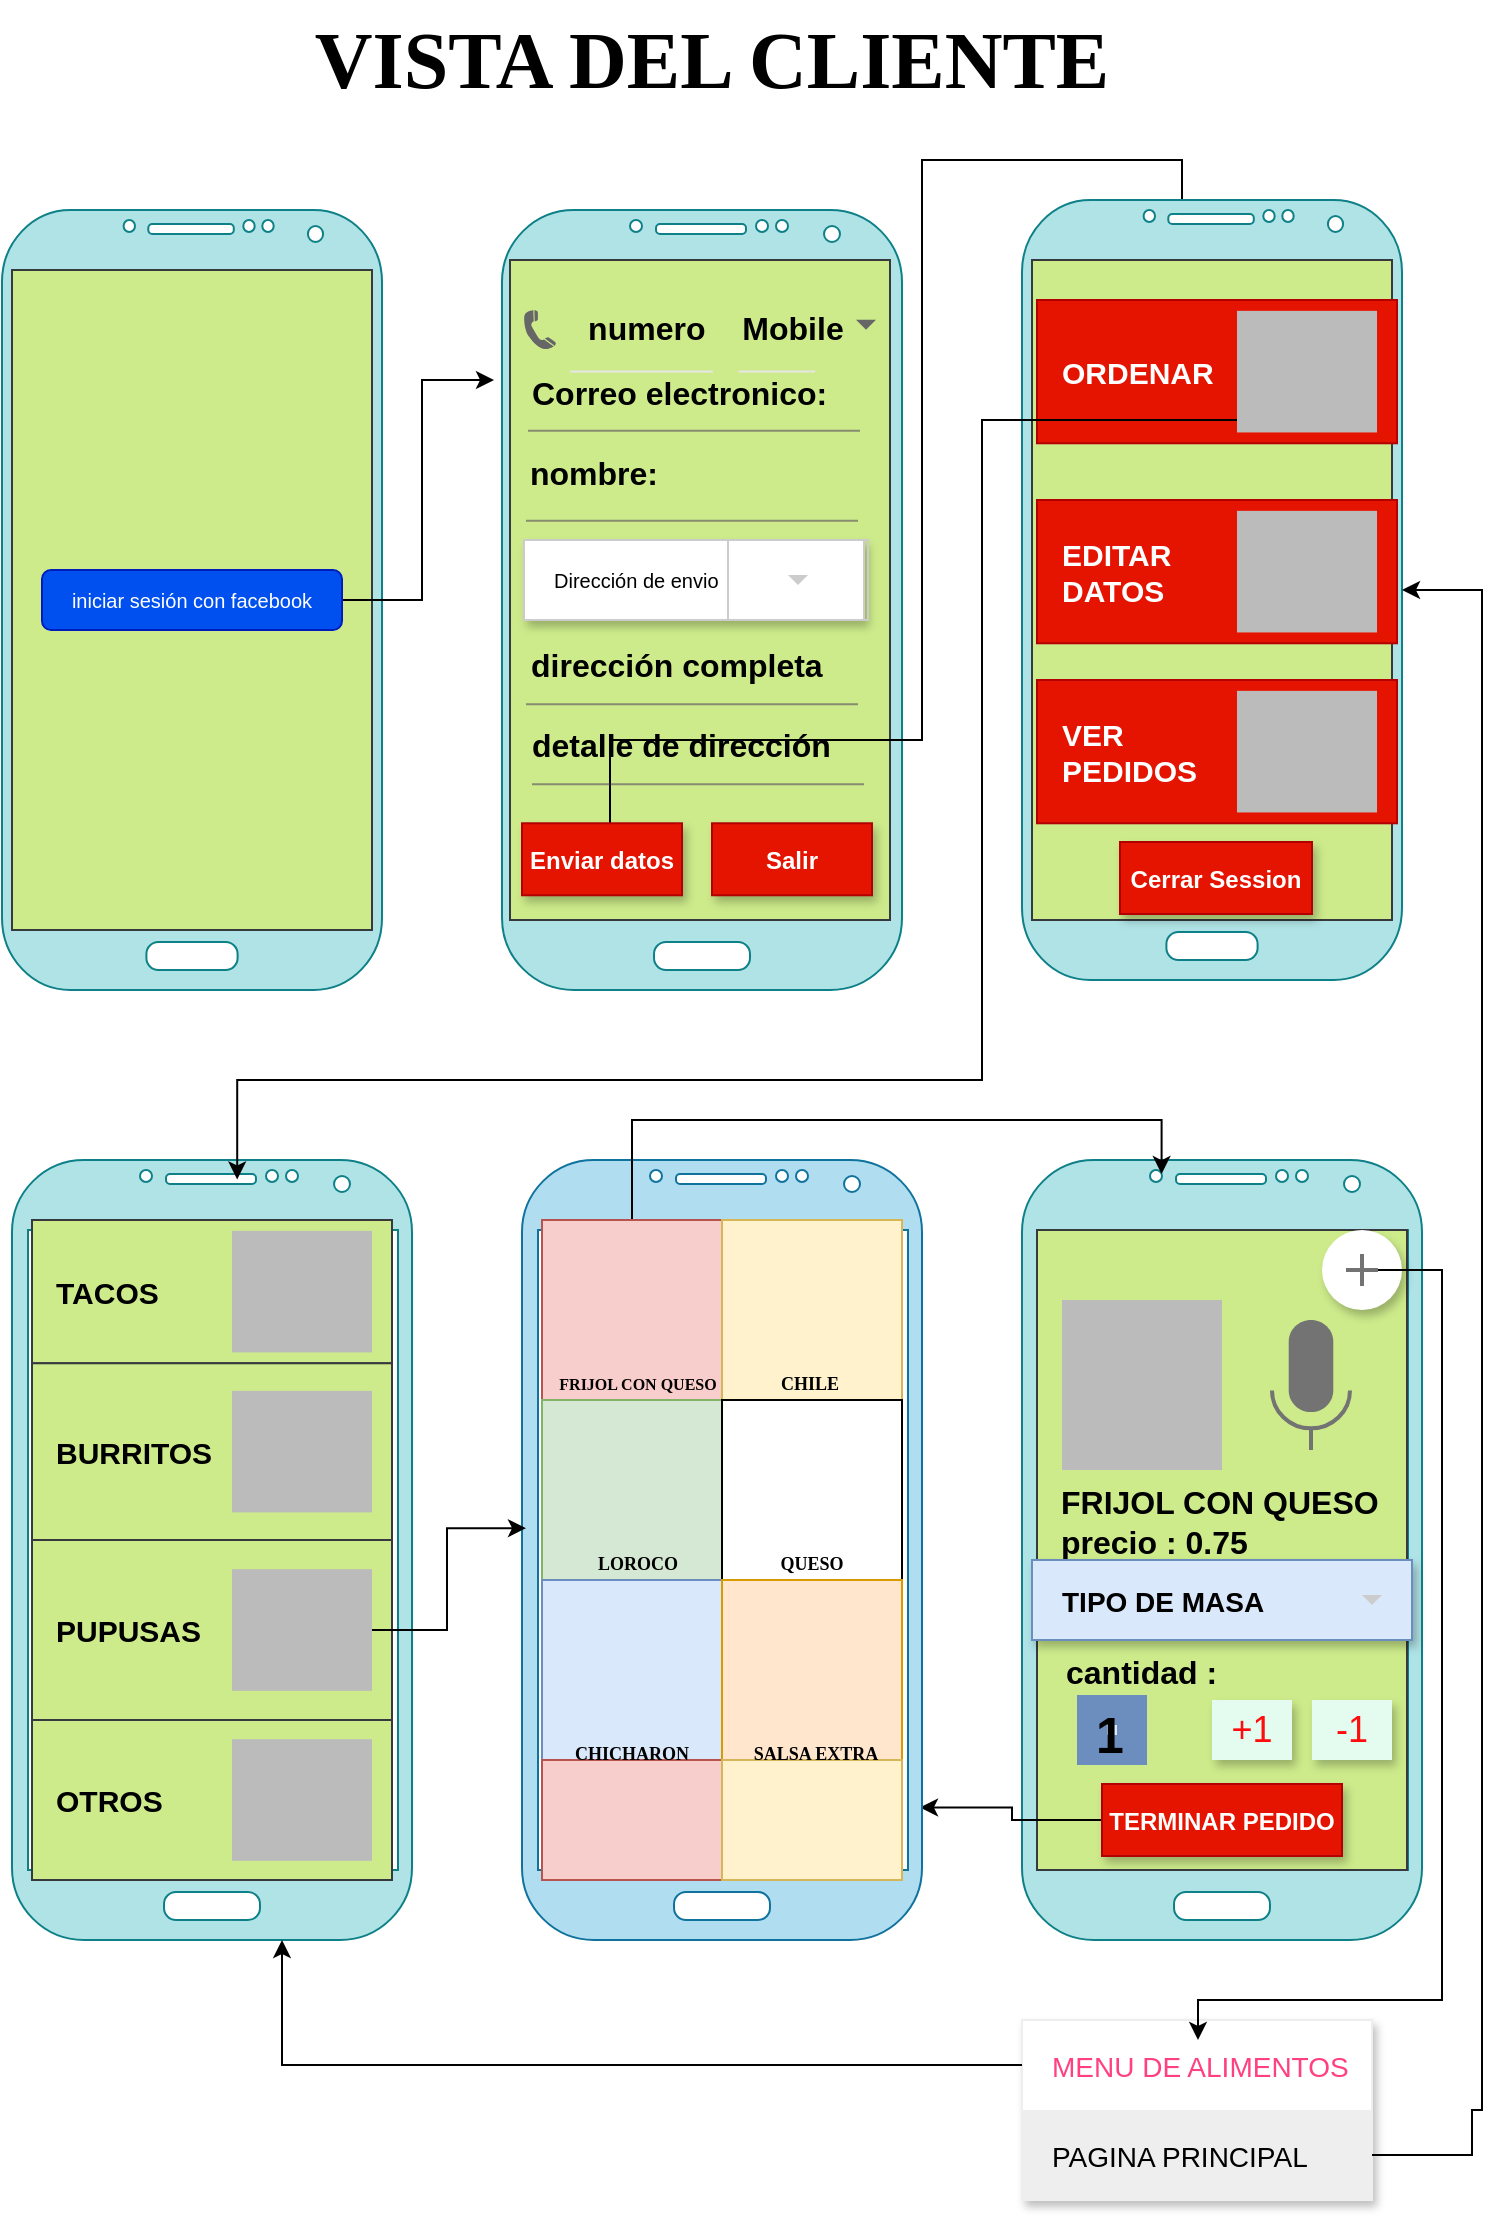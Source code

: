 <mxfile version="13.6.5" type="github" pages="2">
  <diagram id="CoMQu9GykvPQmY-9xK71" name="Page-1">
    <mxGraphModel dx="1241" dy="619" grid="1" gridSize="10" guides="1" tooltips="1" connect="1" arrows="1" fold="1" page="1" pageScale="1" pageWidth="827" pageHeight="1169" background="none" math="0" shadow="0">
      <root>
        <mxCell id="0" />
        <mxCell id="1" parent="0" />
        <mxCell id="EYJJrxo5hP6jAQwK5u1l-1" value="" style="verticalLabelPosition=bottom;verticalAlign=top;html=1;shadow=0;dashed=0;strokeWidth=1;shape=mxgraph.android.phone2;strokeColor=#0e8088;fillColor=#b0e3e6;" parent="1" vertex="1">
          <mxGeometry x="70" y="125" width="190" height="390" as="geometry" />
        </mxCell>
        <mxCell id="EYJJrxo5hP6jAQwK5u1l-4" value="" style="verticalLabelPosition=bottom;verticalAlign=top;html=1;shadow=0;dashed=0;strokeWidth=1;shape=rect;fillColor=#cdeb8b;strokeColor=#36393d;" parent="1" vertex="1">
          <mxGeometry x="75" y="155" width="180" height="330" as="geometry" />
        </mxCell>
        <mxCell id="NRuBFTdG2EJ028ScVjr8-156" style="edgeStyle=orthogonalEdgeStyle;rounded=0;orthogonalLoop=1;jettySize=auto;html=1;entryX=-0.02;entryY=0.218;entryDx=0;entryDy=0;entryPerimeter=0;" edge="1" parent="1" source="EYJJrxo5hP6jAQwK5u1l-6" target="NRuBFTdG2EJ028ScVjr8-34">
          <mxGeometry relative="1" as="geometry" />
        </mxCell>
        <mxCell id="EYJJrxo5hP6jAQwK5u1l-6" value="iniciar sesión con facebook" style="rounded=1;html=1;shadow=0;whiteSpace=wrap;fontSize=10;fillColor=#0050ef;align=center;strokeColor=#001DBC;fontColor=#ffffff;" parent="1" vertex="1">
          <mxGeometry x="90" y="305" width="150" height="30" as="geometry" />
        </mxCell>
        <mxCell id="NRuBFTdG2EJ028ScVjr8-34" value="" style="verticalLabelPosition=bottom;verticalAlign=top;html=1;shadow=0;dashed=0;strokeWidth=1;shape=mxgraph.android.phone2;strokeColor=#0e8088;fillColor=#b0e3e6;" vertex="1" parent="1">
          <mxGeometry x="320" y="125" width="200" height="390" as="geometry" />
        </mxCell>
        <mxCell id="NRuBFTdG2EJ028ScVjr8-35" value="" style="verticalLabelPosition=bottom;verticalAlign=top;html=1;shadow=0;dashed=0;strokeWidth=1;strokeColor=#36393d;shape=rect;fillColor=#cdeb8b;" vertex="1" parent="1">
          <mxGeometry x="324" y="150" width="190" height="330" as="geometry" />
        </mxCell>
        <mxCell id="NRuBFTdG2EJ028ScVjr8-353" style="edgeStyle=orthogonalEdgeStyle;rounded=0;orthogonalLoop=1;jettySize=auto;html=1;fontSize=25;entryX=0.431;entryY=0.025;entryDx=0;entryDy=0;entryPerimeter=0;" edge="1" parent="1" source="NRuBFTdG2EJ028ScVjr8-157" target="NRuBFTdG2EJ028ScVjr8-339">
          <mxGeometry relative="1" as="geometry">
            <mxPoint x="550.0" y="160" as="targetPoint" />
            <Array as="points">
              <mxPoint x="374" y="390" />
              <mxPoint x="530" y="390" />
              <mxPoint x="530" y="100" />
              <mxPoint x="660" y="100" />
              <mxPoint x="660" y="148" />
              <mxPoint x="662" y="148" />
            </Array>
          </mxGeometry>
        </mxCell>
        <mxCell id="NRuBFTdG2EJ028ScVjr8-157" value="Enviar datos" style="dashed=0;align=center;fontSize=12;shape=rect;fillColor=#e51400;strokeColor=#B20000;fontStyle=1;shadow=1;rounded=0;fontColor=#ffffff;" vertex="1" parent="1">
          <mxGeometry x="330" y="431.64" width="80" height="36" as="geometry" />
        </mxCell>
        <mxCell id="NRuBFTdG2EJ028ScVjr8-159" value="Salir" style="dashed=0;align=center;fontSize=12;shape=rect;fillColor=#e51400;strokeColor=#B20000;fontStyle=1;shadow=1;rounded=0;fontColor=#ffffff;" vertex="1" parent="1">
          <mxGeometry x="425" y="431.64" width="80" height="36" as="geometry" />
        </mxCell>
        <mxCell id="NRuBFTdG2EJ028ScVjr8-182" value="" style="verticalLabelPosition=bottom;verticalAlign=top;html=1;shadow=0;dashed=0;strokeWidth=1;shape=mxgraph.android.phone2;strokeColor=#0e8088;rounded=0;fillColor=#b0e3e6;" vertex="1" parent="1">
          <mxGeometry x="75" y="600" width="200" height="390" as="geometry" />
        </mxCell>
        <mxCell id="NRuBFTdG2EJ028ScVjr8-183" value="" style="strokeWidth=1;html=1;shadow=0;dashed=0;shape=mxgraph.android.rrect;rSize=0;strokeColor=#36393d;fillColor=#cdeb8b;rounded=0;" vertex="1" parent="1">
          <mxGeometry x="85" y="630" width="180" height="330" as="geometry" />
        </mxCell>
        <mxCell id="NRuBFTdG2EJ028ScVjr8-184" value="&lt;b&gt;&lt;font style=&quot;font-size: 15px&quot;&gt;TACOS&lt;/font&gt;&lt;/b&gt;" style="strokeColor=#36393d;fillColor=#cdeb8b;strokeWidth=1;html=1;shadow=0;dashed=0;shape=mxgraph.android.rrect;rSize=0;align=left;spacingLeft=10;fontSize=8;" vertex="1" parent="NRuBFTdG2EJ028ScVjr8-183">
          <mxGeometry width="180" height="71.645" as="geometry" />
        </mxCell>
        <mxCell id="NRuBFTdG2EJ028ScVjr8-185" value="&lt;font size=&quot;1&quot;&gt;&lt;b style=&quot;font-size: 15px&quot;&gt;BURRITOS&lt;/b&gt;&lt;/font&gt;" style="strokeColor=#36393d;fillColor=#cdeb8b;strokeWidth=1;html=1;shadow=0;dashed=0;shape=mxgraph.android.rrect;rSize=0;align=left;spacingLeft=10;fontSize=8;" vertex="1" parent="NRuBFTdG2EJ028ScVjr8-183">
          <mxGeometry y="71.64" width="180" height="88.36" as="geometry" />
        </mxCell>
        <mxCell id="NRuBFTdG2EJ028ScVjr8-186" value="&lt;b&gt;&lt;font style=&quot;font-size: 15px&quot;&gt;PUPUSAS&lt;/font&gt;&lt;/b&gt;" style="strokeColor=#36393d;fillColor=#cdeb8b;strokeWidth=1;html=1;shadow=0;dashed=0;shape=mxgraph.android.rrect;rSize=0;align=left;spacingLeft=10;fontSize=8;" vertex="1" parent="NRuBFTdG2EJ028ScVjr8-183">
          <mxGeometry y="160" width="180" height="90" as="geometry" />
        </mxCell>
        <mxCell id="NRuBFTdG2EJ028ScVjr8-187" value="&lt;span style=&quot;font-size: 15px&quot;&gt;&lt;b&gt;OTROS&lt;/b&gt;&lt;/span&gt;" style="strokeColor=#36393d;fillColor=#cdeb8b;strokeWidth=1;html=1;shadow=0;dashed=0;shape=mxgraph.android.rrect;rSize=0;align=left;spacingLeft=10;fontSize=8;" vertex="1" parent="NRuBFTdG2EJ028ScVjr8-183">
          <mxGeometry y="250" width="180" height="80" as="geometry" />
        </mxCell>
        <mxCell id="NRuBFTdG2EJ028ScVjr8-273" value="" style="shape=rect;fillColor=#bbbbbb;strokeColor=none;" vertex="1" parent="NRuBFTdG2EJ028ScVjr8-183">
          <mxGeometry x="100" y="5.432" width="70" height="60.789" as="geometry" />
        </mxCell>
        <mxCell id="NRuBFTdG2EJ028ScVjr8-274" value="" style="shape=rect;fillColor=#bbbbbb;strokeColor=none;" vertex="1" parent="NRuBFTdG2EJ028ScVjr8-183">
          <mxGeometry x="100" y="85.427" width="70" height="60.789" as="geometry" />
        </mxCell>
        <mxCell id="NRuBFTdG2EJ028ScVjr8-275" value="" style="shape=rect;fillColor=#bbbbbb;strokeColor=none;" vertex="1" parent="NRuBFTdG2EJ028ScVjr8-183">
          <mxGeometry x="100" y="174.602" width="70" height="60.789" as="geometry" />
        </mxCell>
        <mxCell id="NRuBFTdG2EJ028ScVjr8-335" value="" style="shape=rect;fillColor=#bbbbbb;strokeColor=none;" vertex="1" parent="NRuBFTdG2EJ028ScVjr8-183">
          <mxGeometry x="100" y="259.602" width="70" height="60.789" as="geometry" />
        </mxCell>
        <mxCell id="NRuBFTdG2EJ028ScVjr8-277" value="" style="verticalLabelPosition=bottom;verticalAlign=top;html=1;shadow=0;dashed=0;strokeWidth=1;shape=mxgraph.android.phone2;strokeColor=#0e8088;rounded=0;fillColor=#b0e3e6;" vertex="1" parent="1">
          <mxGeometry x="580" y="600" width="200" height="390" as="geometry" />
        </mxCell>
        <mxCell id="NRuBFTdG2EJ028ScVjr8-306" value="" style="strokeWidth=1;html=1;shadow=0;dashed=0;shape=mxgraph.android.rrect;rSize=0;align=left;spacingLeft=10;fontSize=8;fillColor=#cdeb8b;strokeColor=#36393d;" vertex="1" parent="1">
          <mxGeometry x="587.5" y="635" width="185" height="320" as="geometry" />
        </mxCell>
        <mxCell id="NRuBFTdG2EJ028ScVjr8-272" value="" style="shape=rect;fillColor=#bbbbbb;strokeColor=none;" vertex="1" parent="1">
          <mxGeometry x="600" y="670" width="80" height="85" as="geometry" />
        </mxCell>
        <mxCell id="NRuBFTdG2EJ028ScVjr8-309" value="FRIJOL CON QUESO" style="text;fontSize=16;verticalAlign=middle;strokeWidth=15;rounded=0;fontStyle=1" vertex="1" parent="1">
          <mxGeometry x="597.5" y="760" width="155" height="20" as="geometry" />
        </mxCell>
        <mxCell id="NRuBFTdG2EJ028ScVjr8-310" value="precio : 0.75" style="text;fontSize=16;verticalAlign=middle;strokeWidth=15;rounded=0;fontStyle=1" vertex="1" parent="1">
          <mxGeometry x="597.5" y="780" width="155" height="20" as="geometry" />
        </mxCell>
        <mxCell id="NRuBFTdG2EJ028ScVjr8-311" value="" style="dashed=0;align=center;fontSize=12;shape=rect;fillColor=#dae8fc;strokeColor=#6c8ebf;rounded=0;shadow=1;" vertex="1" parent="1">
          <mxGeometry x="585" y="800" width="190" height="40" as="geometry" />
        </mxCell>
        <mxCell id="NRuBFTdG2EJ028ScVjr8-312" value="TIPO DE MASA" style="text;fontColor=#000000;verticalAlign=middle;spacingLeft=13;fontSize=14;fontStyle=1" vertex="1" parent="NRuBFTdG2EJ028ScVjr8-311">
          <mxGeometry width="190" height="40" as="geometry" />
        </mxCell>
        <mxCell id="NRuBFTdG2EJ028ScVjr8-313" value="" style="dashed=0;html=1;shape=mxgraph.gmdl.triangle;fillColor=#cccccc;strokeColor=none;" vertex="1" parent="NRuBFTdG2EJ028ScVjr8-311">
          <mxGeometry x="1" y="0.5" width="10" height="5" relative="1" as="geometry">
            <mxPoint x="-25" y="-2.5" as="offset" />
          </mxGeometry>
        </mxCell>
        <mxCell id="NRuBFTdG2EJ028ScVjr8-317" value="&lt;font color=&quot;#ff0d0d&quot;&gt;+1&lt;/font&gt;" style="rounded=1;fillColor=#E3FCEF;strokeColor=none;html=1;fontColor=#016745;align=center;verticalAlign=middle;whiteSpace=wrap;fontSize=18;fontStyle=0;arcSize=0;shadow=1;" vertex="1" parent="1">
          <mxGeometry x="675" y="870" width="40" height="30" as="geometry" />
        </mxCell>
        <mxCell id="NRuBFTdG2EJ028ScVjr8-318" value="&lt;font color=&quot;#ff0d0d&quot;&gt;-1&lt;/font&gt;" style="rounded=1;fillColor=#E3FCEF;strokeColor=none;html=1;fontColor=#016745;align=center;verticalAlign=middle;whiteSpace=wrap;fontSize=18;fontStyle=0;arcSize=0;shadow=1;" vertex="1" parent="1">
          <mxGeometry x="725" y="870" width="40" height="30" as="geometry" />
        </mxCell>
        <mxCell id="NRuBFTdG2EJ028ScVjr8-319" value="1" style="text;fontSize=25;verticalAlign=middle;strokeWidth=15;rounded=0;fontStyle=1;fillColor=#dae8fc;strokeColor=#6c8ebf;" vertex="1" parent="1">
          <mxGeometry x="615" y="875" width="20" height="20" as="geometry" />
        </mxCell>
        <mxCell id="NRuBFTdG2EJ028ScVjr8-320" value="cantidad :" style="text;fontSize=16;verticalAlign=middle;strokeWidth=15;rounded=0;fontStyle=1" vertex="1" parent="1">
          <mxGeometry x="600" y="850" width="155" height="10" as="geometry" />
        </mxCell>
        <mxCell id="NRuBFTdG2EJ028ScVjr8-322" value="" style="dashed=0;aspect=fixed;verticalLabelPosition=bottom;verticalAlign=top;align=center;shape=mxgraph.gmdl.voice;strokeColor=#737373;fillColor=#737373;shadow=0;strokeWidth=2;rounded=0;fontSize=25;" vertex="1" parent="1">
          <mxGeometry x="705" y="680" width="39" height="65" as="geometry" />
        </mxCell>
        <mxCell id="Z8Plr3SugMSSGtFA_j8H-21" style="edgeStyle=orthogonalEdgeStyle;rounded=0;orthogonalLoop=1;jettySize=auto;html=1;entryX=0.995;entryY=0.83;entryDx=0;entryDy=0;entryPerimeter=0;fontFamily=Times New Roman;fontSize=10;fontColor=#FFFF19;" edge="1" parent="1" source="NRuBFTdG2EJ028ScVjr8-337" target="NRuBFTdG2EJ028ScVjr8-354">
          <mxGeometry relative="1" as="geometry" />
        </mxCell>
        <mxCell id="NRuBFTdG2EJ028ScVjr8-337" value="TERMINAR PEDIDO" style="dashed=0;align=center;fontSize=12;shape=rect;fillColor=#e51400;strokeColor=#B20000;fontStyle=1;shadow=1;rounded=0;fontColor=#ffffff;" vertex="1" parent="1">
          <mxGeometry x="620" y="912" width="120" height="36" as="geometry" />
        </mxCell>
        <mxCell id="NRuBFTdG2EJ028ScVjr8-339" value="" style="verticalLabelPosition=bottom;verticalAlign=top;html=1;shadow=0;dashed=0;strokeWidth=1;shape=mxgraph.android.phone2;strokeColor=#0e8088;rounded=0;fillColor=#b0e3e6;fontSize=25;" vertex="1" parent="1">
          <mxGeometry x="580" y="120" width="190" height="390" as="geometry" />
        </mxCell>
        <mxCell id="NRuBFTdG2EJ028ScVjr8-340" value="" style="verticalLabelPosition=bottom;verticalAlign=top;html=1;shadow=0;dashed=0;strokeWidth=1;shape=rect;fillColor=#cdeb8b;strokeColor=#36393d;" vertex="1" parent="1">
          <mxGeometry x="585" y="150" width="180" height="330" as="geometry" />
        </mxCell>
        <mxCell id="NRuBFTdG2EJ028ScVjr8-341" value="&lt;b&gt;&lt;font style=&quot;font-size: 15px&quot;&gt;EDITAR&lt;br&gt;DATOS&lt;/font&gt;&lt;/b&gt;" style="strokeColor=#B20000;fillColor=#e51400;strokeWidth=1;html=1;shadow=0;dashed=0;shape=mxgraph.android.rrect;rSize=0;align=left;spacingLeft=10;fontSize=8;fontColor=#ffffff;" vertex="1" parent="1">
          <mxGeometry x="587.5" y="270" width="180" height="71.645" as="geometry" />
        </mxCell>
        <mxCell id="NRuBFTdG2EJ028ScVjr8-342" value="" style="shape=rect;fillColor=#bbbbbb;strokeColor=none;" vertex="1" parent="1">
          <mxGeometry x="687.5" y="275.432" width="70" height="60.789" as="geometry" />
        </mxCell>
        <mxCell id="NRuBFTdG2EJ028ScVjr8-343" value="&lt;span style=&quot;font-size: 15px&quot;&gt;&lt;b&gt;ORDENAR&lt;/b&gt;&lt;/span&gt;" style="strokeColor=#B20000;fillColor=#e51400;strokeWidth=1;html=1;shadow=0;dashed=0;shape=mxgraph.android.rrect;rSize=0;align=left;spacingLeft=10;fontSize=8;fontColor=#ffffff;" vertex="1" parent="1">
          <mxGeometry x="587.5" y="170" width="180" height="71.645" as="geometry" />
        </mxCell>
        <mxCell id="NRuBFTdG2EJ028ScVjr8-347" style="edgeStyle=orthogonalEdgeStyle;rounded=0;orthogonalLoop=1;jettySize=auto;html=1;fontSize=25;entryX=0.563;entryY=0.025;entryDx=0;entryDy=0;entryPerimeter=0;" edge="1" parent="1" source="NRuBFTdG2EJ028ScVjr8-344" target="NRuBFTdG2EJ028ScVjr8-182">
          <mxGeometry relative="1" as="geometry">
            <mxPoint x="570" y="570" as="targetPoint" />
            <Array as="points">
              <mxPoint x="560" y="230" />
              <mxPoint x="560" y="560" />
              <mxPoint x="188" y="560" />
            </Array>
          </mxGeometry>
        </mxCell>
        <mxCell id="NRuBFTdG2EJ028ScVjr8-344" value="" style="shape=rect;fillColor=#bbbbbb;strokeColor=none;" vertex="1" parent="1">
          <mxGeometry x="687.5" y="175.432" width="70" height="60.789" as="geometry" />
        </mxCell>
        <mxCell id="NRuBFTdG2EJ028ScVjr8-345" value="&lt;span style=&quot;font-size: 15px&quot;&gt;&lt;b&gt;VER&lt;br&gt;PEDIDOS&lt;/b&gt;&lt;/span&gt;" style="strokeColor=#B20000;fillColor=#e51400;strokeWidth=1;html=1;shadow=0;dashed=0;shape=mxgraph.android.rrect;rSize=0;align=left;spacingLeft=10;fontSize=8;fontColor=#ffffff;" vertex="1" parent="1">
          <mxGeometry x="587.5" y="360" width="180" height="71.645" as="geometry" />
        </mxCell>
        <mxCell id="NRuBFTdG2EJ028ScVjr8-346" value="" style="shape=rect;fillColor=#bbbbbb;strokeColor=none;" vertex="1" parent="1">
          <mxGeometry x="687.5" y="365.432" width="70" height="60.789" as="geometry" />
        </mxCell>
        <mxCell id="NRuBFTdG2EJ028ScVjr8-354" value="" style="verticalLabelPosition=bottom;verticalAlign=top;html=1;shadow=0;dashed=0;strokeWidth=1;shape=mxgraph.android.phone2;strokeColor=#10739e;rounded=0;fillColor=#b1ddf0;fontSize=25;" vertex="1" parent="1">
          <mxGeometry x="330" y="600" width="200" height="390" as="geometry" />
        </mxCell>
        <mxCell id="NRuBFTdG2EJ028ScVjr8-355" value="" style="verticalLabelPosition=bottom;verticalAlign=top;html=1;shadow=0;dashed=0;strokeWidth=1;shape=rect;fillColor=#cdeb8b;strokeColor=#36393d;" vertex="1" parent="1">
          <mxGeometry x="340" y="630" width="180" height="330" as="geometry" />
        </mxCell>
        <mxCell id="NRuBFTdG2EJ028ScVjr8-376" style="edgeStyle=orthogonalEdgeStyle;rounded=0;orthogonalLoop=1;jettySize=auto;html=1;entryX=0.349;entryY=0.018;entryDx=0;entryDy=0;entryPerimeter=0;fontFamily=Times New Roman;fontSize=8;fontColor=#FFFF19;" edge="1" parent="1" source="NRuBFTdG2EJ028ScVjr8-356" target="NRuBFTdG2EJ028ScVjr8-277">
          <mxGeometry relative="1" as="geometry">
            <Array as="points">
              <mxPoint x="385" y="580" />
              <mxPoint x="650" y="580" />
            </Array>
          </mxGeometry>
        </mxCell>
        <mxCell id="NRuBFTdG2EJ028ScVjr8-356" value="" style="shape=rect;fillColor=#f8cecc;strokeColor=#b85450;labelBackgroundColor=#FF99CC;labelBorderColor=#0000FF;" vertex="1" parent="1">
          <mxGeometry x="340" y="630" width="90" height="90" as="geometry" />
        </mxCell>
        <mxCell id="NRuBFTdG2EJ028ScVjr8-357" value="" style="shape=rect;fillColor=#fff2cc;strokeColor=#d6b656;" vertex="1" parent="1">
          <mxGeometry x="430" y="630" width="90" height="90" as="geometry" />
        </mxCell>
        <mxCell id="NRuBFTdG2EJ028ScVjr8-358" value="" style="shape=rect;fillColor=#d5e8d4;strokeColor=#82b366;" vertex="1" parent="1">
          <mxGeometry x="340" y="720" width="90" height="90" as="geometry" />
        </mxCell>
        <mxCell id="NRuBFTdG2EJ028ScVjr8-359" value="" style="shape=rect;" vertex="1" parent="1">
          <mxGeometry x="430" y="720" width="90" height="90" as="geometry" />
        </mxCell>
        <mxCell id="NRuBFTdG2EJ028ScVjr8-360" value="" style="shape=rect;fillColor=#dae8fc;strokeColor=#6c8ebf;" vertex="1" parent="1">
          <mxGeometry x="340" y="810" width="90" height="90" as="geometry" />
        </mxCell>
        <mxCell id="NRuBFTdG2EJ028ScVjr8-362" value="" style="shape=rect;fillColor=#ffe6cc;strokeColor=#d79b00;" vertex="1" parent="1">
          <mxGeometry x="430" y="810" width="90" height="90" as="geometry" />
        </mxCell>
        <mxCell id="NRuBFTdG2EJ028ScVjr8-364" value="" style="shape=rect;fillColor=#f8cecc;strokeColor=#b85450;" vertex="1" parent="1">
          <mxGeometry x="340" y="900" width="90" height="60" as="geometry" />
        </mxCell>
        <mxCell id="NRuBFTdG2EJ028ScVjr8-366" value="" style="shape=rect;fillColor=#fff2cc;strokeColor=#d6b656;" vertex="1" parent="1">
          <mxGeometry x="430" y="900" width="90" height="60" as="geometry" />
        </mxCell>
        <mxCell id="NRuBFTdG2EJ028ScVjr8-367" value="FRIJOL CON QUESO" style="text;fontSize=8;verticalAlign=bottom;strokeWidth=10;rounded=0;fontStyle=1;fontFamily=Times New Roman;horizontal=1;align=center;" vertex="1" parent="1">
          <mxGeometry x="351" y="700" width="74" height="20" as="geometry" />
        </mxCell>
        <mxCell id="NRuBFTdG2EJ028ScVjr8-369" value="CHILE" style="text;fontSize=9;verticalAlign=bottom;strokeWidth=10;rounded=0;fontStyle=1;fontFamily=Times New Roman;horizontal=1;align=center;" vertex="1" parent="1">
          <mxGeometry x="437" y="700" width="74" height="20" as="geometry" />
        </mxCell>
        <mxCell id="NRuBFTdG2EJ028ScVjr8-370" value="LOROCO" style="text;fontSize=9;verticalAlign=bottom;strokeWidth=10;rounded=0;fontStyle=1;fontFamily=Times New Roman;horizontal=1;align=center;" vertex="1" parent="1">
          <mxGeometry x="351" y="790" width="74" height="20" as="geometry" />
        </mxCell>
        <mxCell id="NRuBFTdG2EJ028ScVjr8-371" value="QUESO" style="text;fontSize=9;verticalAlign=bottom;strokeWidth=10;rounded=0;fontStyle=1;fontFamily=Times New Roman;horizontal=1;align=center;" vertex="1" parent="1">
          <mxGeometry x="438" y="790" width="74" height="20" as="geometry" />
        </mxCell>
        <mxCell id="NRuBFTdG2EJ028ScVjr8-372" value="CHICHARON" style="text;fontSize=9;verticalAlign=bottom;strokeWidth=10;rounded=0;fontStyle=1;fontFamily=Times New Roman;horizontal=1;align=center;" vertex="1" parent="1">
          <mxGeometry x="348" y="885" width="74" height="20" as="geometry" />
        </mxCell>
        <mxCell id="NRuBFTdG2EJ028ScVjr8-374" value="SALSA EXTRA" style="text;fontSize=9;verticalAlign=bottom;strokeWidth=10;rounded=0;fontStyle=1;fontFamily=Times New Roman;horizontal=1;align=center;" vertex="1" parent="1">
          <mxGeometry x="440" y="885" width="74" height="20" as="geometry" />
        </mxCell>
        <mxCell id="NRuBFTdG2EJ028ScVjr8-377" style="edgeStyle=orthogonalEdgeStyle;rounded=0;orthogonalLoop=1;jettySize=auto;html=1;entryX=0.01;entryY=0.472;entryDx=0;entryDy=0;entryPerimeter=0;fontFamily=Times New Roman;fontSize=8;fontColor=#FFFF19;" edge="1" parent="1" source="NRuBFTdG2EJ028ScVjr8-275" target="NRuBFTdG2EJ028ScVjr8-354">
          <mxGeometry relative="1" as="geometry" />
        </mxCell>
        <mxCell id="NRuBFTdG2EJ028ScVjr8-380" value="VISTA DEL CLIENTE" style="text;fontSize=40;verticalAlign=middle;strokeWidth=15;rounded=0;fontStyle=1;fontFamily=Times New Roman;align=center;" vertex="1" parent="1">
          <mxGeometry x="200" y="20" width="450" height="50" as="geometry" />
        </mxCell>
        <mxCell id="NRuBFTdG2EJ028ScVjr8-381" value="" style="shape=ellipse;dashed=0;strokeColor=none;shadow=1;fontSize=13;align=center;verticalAlign=top;labelPosition=center;verticalLabelPosition=bottom;html=1;aspect=fixed;rounded=0;labelBackgroundColor=#FF99CC;fillColor=#ffffff;gradientColor=#ffffff;" vertex="1" parent="1">
          <mxGeometry x="730" y="635" width="40" height="40" as="geometry" />
        </mxCell>
        <mxCell id="NRuBFTdG2EJ028ScVjr8-382" value="" style="dashed=0;html=1;shape=mxgraph.gmdl.plus;strokeColor=#737373;strokeWidth=2;shadow=0;" vertex="1" parent="NRuBFTdG2EJ028ScVjr8-381">
          <mxGeometry x="12" y="12" width="16" height="16" as="geometry" />
        </mxCell>
        <mxCell id="NRuBFTdG2EJ028ScVjr8-383" value="" style="dashed=0;align=center;fontSize=12;shape=rect;fillColor=#ffffff;strokeColor=#eeeeee;shadow=1;rounded=0;labelBackgroundColor=#FF99CC;" vertex="1" parent="1">
          <mxGeometry x="580" y="1030" width="175" height="90" as="geometry" />
        </mxCell>
        <mxCell id="NRuBFTdG2EJ028ScVjr8-384" value="MENU DE ALIMENTOS" style="text;fontColor=#FF4081;verticalAlign=middle;spacingLeft=13;fontSize=14;resizeWidth=1;" vertex="1" parent="NRuBFTdG2EJ028ScVjr8-383">
          <mxGeometry width="175" height="45" relative="1" as="geometry" />
        </mxCell>
        <mxCell id="NRuBFTdG2EJ028ScVjr8-385" value="PAGINA PRINCIPAL" style="text;fontColor=#000000;verticalAlign=middle;spacingLeft=13;fontSize=14;fillColor=#eeeeee;resizeWidth=1;" vertex="1" parent="NRuBFTdG2EJ028ScVjr8-383">
          <mxGeometry width="175" height="45" relative="1" as="geometry">
            <mxPoint y="45" as="offset" />
          </mxGeometry>
        </mxCell>
        <mxCell id="NRuBFTdG2EJ028ScVjr8-390" style="edgeStyle=orthogonalEdgeStyle;rounded=0;orthogonalLoop=1;jettySize=auto;html=1;entryX=0.675;entryY=1;entryDx=0;entryDy=0;entryPerimeter=0;fontFamily=Times New Roman;fontSize=40;fontColor=#FFFF19;" edge="1" parent="NRuBFTdG2EJ028ScVjr8-383" source="NRuBFTdG2EJ028ScVjr8-384" target="NRuBFTdG2EJ028ScVjr8-182">
          <mxGeometry relative="1" as="geometry" />
        </mxCell>
        <mxCell id="NRuBFTdG2EJ028ScVjr8-388" style="edgeStyle=orthogonalEdgeStyle;rounded=0;orthogonalLoop=1;jettySize=auto;html=1;fontFamily=Times New Roman;fontSize=40;fontColor=#FFFF19;" edge="1" parent="1" source="NRuBFTdG2EJ028ScVjr8-382">
          <mxGeometry relative="1" as="geometry">
            <mxPoint x="668" y="1040" as="targetPoint" />
            <Array as="points">
              <mxPoint x="790" y="655" />
              <mxPoint x="790" y="1020" />
              <mxPoint x="668" y="1020" />
            </Array>
          </mxGeometry>
        </mxCell>
        <mxCell id="NRuBFTdG2EJ028ScVjr8-392" style="edgeStyle=orthogonalEdgeStyle;rounded=0;orthogonalLoop=1;jettySize=auto;html=1;fontFamily=Times New Roman;fontSize=40;fontColor=#FFFF19;exitX=1;exitY=0.75;exitDx=0;exitDy=0;" edge="1" parent="1" source="NRuBFTdG2EJ028ScVjr8-383" target="NRuBFTdG2EJ028ScVjr8-339">
          <mxGeometry relative="1" as="geometry">
            <mxPoint x="780" y="1098" as="sourcePoint" />
            <Array as="points">
              <mxPoint x="805" y="1098" />
              <mxPoint x="805" y="1075" />
              <mxPoint x="810" y="1075" />
              <mxPoint x="810" y="315" />
            </Array>
          </mxGeometry>
        </mxCell>
        <mxCell id="OlvyhcAE4lHVwwng5AR5-1" value="Cerrar Session" style="dashed=0;align=center;fontSize=12;shape=rect;fillColor=#e51400;strokeColor=#B20000;fontStyle=1;shadow=1;rounded=0;fontColor=#ffffff;" vertex="1" parent="1">
          <mxGeometry x="629" y="441" width="96" height="36" as="geometry" />
        </mxCell>
        <mxCell id="Z8Plr3SugMSSGtFA_j8H-1" value="" style="shape=rect;strokeColor=none;fillColor=none;rounded=0;" vertex="1" parent="1">
          <mxGeometry x="331" y="180" width="180" height="30" as="geometry" />
        </mxCell>
        <mxCell id="Z8Plr3SugMSSGtFA_j8H-2" value="" style="dashed=0;shape=mxgraph.gmdl.telephone;strokeColor=none;fillColor=#666666;" vertex="1" parent="Z8Plr3SugMSSGtFA_j8H-1">
          <mxGeometry y="0.5" width="16" height="20" relative="1" as="geometry">
            <mxPoint y="-20" as="offset" />
          </mxGeometry>
        </mxCell>
        <mxCell id="Z8Plr3SugMSSGtFA_j8H-3" value="numero" style="text;fontColor=#000000;fontSize=16;verticalAlign=middle;strokeColor=none;fillColor=none;fontStyle=1" vertex="1" parent="Z8Plr3SugMSSGtFA_j8H-1">
          <mxGeometry x="30.051" y="-10" width="35.404" height="25.714" as="geometry" />
        </mxCell>
        <mxCell id="Z8Plr3SugMSSGtFA_j8H-4" value="" style="dashed=0;shape=line;strokeWidth=1;noLabel=1;strokeColor=#E6E6E6;" vertex="1" parent="Z8Plr3SugMSSGtFA_j8H-1">
          <mxGeometry x="22.967" y="21.429" width="71.451" height="8.571" as="geometry" />
        </mxCell>
        <mxCell id="Z8Plr3SugMSSGtFA_j8H-5" value="Mobile" style="text;fontColor=#000000;fontSize=16;verticalAlign=middle;strokeColor=none;fillColor=none;fontStyle=1" vertex="1" parent="Z8Plr3SugMSSGtFA_j8H-1">
          <mxGeometry x="107.18" y="-10" width="72.82" height="25.714" as="geometry" />
        </mxCell>
        <mxCell id="Z8Plr3SugMSSGtFA_j8H-6" value="" style="dashed=0;shape=triangle;noLabel=1;strokeColor=none;fillColor=#666666;direction=south;" vertex="1" parent="Z8Plr3SugMSSGtFA_j8H-5">
          <mxGeometry x="1" y="0.5" width="10" height="5" relative="1" as="geometry">
            <mxPoint x="-14" y="-3" as="offset" />
          </mxGeometry>
        </mxCell>
        <mxCell id="Z8Plr3SugMSSGtFA_j8H-7" value="" style="dashed=0;shape=line;strokeWidth=1;noLabel=1;strokeColor=#E6E6E6;" vertex="1" parent="Z8Plr3SugMSSGtFA_j8H-1">
          <mxGeometry x="107.177" y="21.429" width="38.278" height="8.571" as="geometry" />
        </mxCell>
        <mxCell id="Z8Plr3SugMSSGtFA_j8H-8" value="dirección completa " style="text;fontSize=16;verticalAlign=middle;strokeWidth=15;rounded=0;fontStyle=1" vertex="1" parent="1">
          <mxGeometry x="332.5" y="341.64" width="155" height="20" as="geometry" />
        </mxCell>
        <mxCell id="Z8Plr3SugMSSGtFA_j8H-9" value="" style="dashed=0;shape=line;strokeWidth=1;noLabel=1;strokeColor=#432D57;opacity=50;fillColor=#76608a;fontColor=#ffffff;" vertex="1" parent="1">
          <mxGeometry x="332" y="367.07" width="166" height="10" as="geometry" />
        </mxCell>
        <mxCell id="Z8Plr3SugMSSGtFA_j8H-10" value="Correo electronico:" style="text;fontSize=16;verticalAlign=middle;strokeWidth=15;rounded=0;fontStyle=1" vertex="1" parent="1">
          <mxGeometry x="333" y="205.43" width="155" height="20" as="geometry" />
        </mxCell>
        <mxCell id="Z8Plr3SugMSSGtFA_j8H-11" value="" style="dashed=0;shape=line;strokeWidth=1;noLabel=1;strokeColor=#432D57;opacity=50;fillColor=#76608a;fontColor=#ffffff;" vertex="1" parent="1">
          <mxGeometry x="333" y="225.43" width="166" height="20" as="geometry" />
        </mxCell>
        <mxCell id="Z8Plr3SugMSSGtFA_j8H-12" value="nombre:" style="text;fontSize=16;verticalAlign=middle;strokeWidth=15;rounded=0;fontStyle=1" vertex="1" parent="1">
          <mxGeometry x="332" y="245.43" width="155" height="20" as="geometry" />
        </mxCell>
        <mxCell id="Z8Plr3SugMSSGtFA_j8H-13" value="" style="dashed=0;shape=line;strokeWidth=1;noLabel=1;strokeColor=#432D57;opacity=50;fillColor=#76608a;fontColor=#ffffff;" vertex="1" parent="1">
          <mxGeometry x="332" y="275.43" width="166" height="10" as="geometry" />
        </mxCell>
        <mxCell id="Z8Plr3SugMSSGtFA_j8H-14" value="" style="dashed=0;align=center;fontSize=12;shape=rect;fillColor=#ffffff;strokeColor=#cccccc;rounded=0;shadow=1;labelBackgroundColor=#FF4019;" vertex="1" parent="1">
          <mxGeometry x="331" y="290" width="170" height="40" as="geometry" />
        </mxCell>
        <mxCell id="Z8Plr3SugMSSGtFA_j8H-15" value="Dirección de envio" style="text;fontColor=#000000;verticalAlign=middle;spacingLeft=13;fontSize=10;align=left;" vertex="1" parent="Z8Plr3SugMSSGtFA_j8H-14">
          <mxGeometry width="170" height="40" as="geometry" />
        </mxCell>
        <mxCell id="Z8Plr3SugMSSGtFA_j8H-16" value="" style="shape=rect;fillColor=none;strokeColor=#cccccc;resizeHeight=1;" vertex="1" parent="Z8Plr3SugMSSGtFA_j8H-14">
          <mxGeometry x="1" width="70" height="40" relative="1" as="geometry">
            <mxPoint x="-68" as="offset" />
          </mxGeometry>
        </mxCell>
        <mxCell id="Z8Plr3SugMSSGtFA_j8H-17" value="" style="dashed=0;html=1;shape=mxgraph.gmdl.triangle;fillColor=#cccccc;strokeColor=none;" vertex="1" parent="Z8Plr3SugMSSGtFA_j8H-16">
          <mxGeometry x="0.5" y="0.5" width="10" height="5" relative="1" as="geometry">
            <mxPoint x="-5" y="-2.5" as="offset" />
          </mxGeometry>
        </mxCell>
        <mxCell id="Z8Plr3SugMSSGtFA_j8H-18" value="detalle de dirección" style="text;fontSize=16;verticalAlign=middle;strokeWidth=15;rounded=0;fontStyle=1" vertex="1" parent="1">
          <mxGeometry x="333" y="381.64" width="155" height="20" as="geometry" />
        </mxCell>
        <mxCell id="Z8Plr3SugMSSGtFA_j8H-19" value="" style="dashed=0;shape=line;strokeWidth=1;noLabel=1;strokeColor=#432D57;opacity=50;fillColor=#76608a;fontColor=#ffffff;" vertex="1" parent="1">
          <mxGeometry x="335" y="407.07" width="166" height="10" as="geometry" />
        </mxCell>
      </root>
    </mxGraphModel>
  </diagram>
  <diagram id="4jI2vWYG-aLyRLOUUuCm" name="Page-2">
    <mxGraphModel dx="1022" dy="509" grid="1" gridSize="10" guides="1" tooltips="1" connect="1" arrows="1" fold="1" page="1" pageScale="1" pageWidth="827" pageHeight="1169" math="0" shadow="0">
      <root>
        <mxCell id="7WT3pZw8mRVma_TrPnUZ-0" />
        <mxCell id="7WT3pZw8mRVma_TrPnUZ-1" parent="7WT3pZw8mRVma_TrPnUZ-0" />
        <mxCell id="e3SR4uf_OgpcCLwvzmja-0" value="" style="verticalLabelPosition=bottom;verticalAlign=top;html=1;shadow=0;dashed=0;strokeWidth=1;shape=mxgraph.android.phone2;strokeColor=#10739e;rounded=0;fillColor=#b1ddf0;fontSize=25;" vertex="1" parent="7WT3pZw8mRVma_TrPnUZ-1">
          <mxGeometry x="50" y="60" width="190" height="390" as="geometry" />
        </mxCell>
        <mxCell id="e3SR4uf_OgpcCLwvzmja-1" value="" style="verticalLabelPosition=bottom;verticalAlign=top;html=1;shadow=0;dashed=0;strokeWidth=1;shape=rect;fillColor=#cdeb8b;strokeColor=#36393d;" vertex="1" parent="7WT3pZw8mRVma_TrPnUZ-1">
          <mxGeometry x="55" y="90" width="180" height="330" as="geometry" />
        </mxCell>
        <mxCell id="e3SR4uf_OgpcCLwvzmja-2" value="&lt;b&gt;&lt;font style=&quot;font-size: 15px&quot;&gt;EDITAR&lt;br&gt;DATOS&lt;/font&gt;&lt;/b&gt;" style="strokeColor=#B20000;fillColor=#e51400;strokeWidth=1;html=1;shadow=0;dashed=0;shape=mxgraph.android.rrect;rSize=0;align=left;spacingLeft=10;fontSize=8;fontColor=#ffffff;" vertex="1" parent="7WT3pZw8mRVma_TrPnUZ-1">
          <mxGeometry x="55" y="208.36" width="180" height="71.645" as="geometry" />
        </mxCell>
        <mxCell id="UgYpexpqm-jWCH6vlLT5-2" style="edgeStyle=orthogonalEdgeStyle;rounded=0;orthogonalLoop=1;jettySize=auto;html=1;entryX=-0.005;entryY=0.402;entryDx=0;entryDy=0;entryPerimeter=0;fontFamily=Times New Roman;fontSize=40;fontColor=#FFFF19;" edge="1" parent="7WT3pZw8mRVma_TrPnUZ-1" source="e3SR4uf_OgpcCLwvzmja-3" target="UgYpexpqm-jWCH6vlLT5-0">
          <mxGeometry relative="1" as="geometry" />
        </mxCell>
        <mxCell id="e3SR4uf_OgpcCLwvzmja-3" value="" style="shape=rect;fillColor=#bbbbbb;strokeColor=none;" vertex="1" parent="7WT3pZw8mRVma_TrPnUZ-1">
          <mxGeometry x="155" y="213.792" width="70" height="60.789" as="geometry" />
        </mxCell>
        <mxCell id="e3SR4uf_OgpcCLwvzmja-4" value="&lt;span style=&quot;font-size: 15px&quot;&gt;&lt;b&gt;ORDENAR&lt;/b&gt;&lt;/span&gt;" style="strokeColor=#B20000;fillColor=#e51400;strokeWidth=1;html=1;shadow=0;dashed=0;shape=mxgraph.android.rrect;rSize=0;align=left;spacingLeft=10;fontSize=8;fontColor=#ffffff;" vertex="1" parent="7WT3pZw8mRVma_TrPnUZ-1">
          <mxGeometry x="55" y="108.36" width="180" height="71.645" as="geometry" />
        </mxCell>
        <mxCell id="e3SR4uf_OgpcCLwvzmja-5" value="" style="shape=rect;fillColor=#bbbbbb;strokeColor=none;" vertex="1" parent="7WT3pZw8mRVma_TrPnUZ-1">
          <mxGeometry x="155" y="113.792" width="70" height="60.789" as="geometry" />
        </mxCell>
        <mxCell id="e3SR4uf_OgpcCLwvzmja-6" value="&lt;span style=&quot;font-size: 15px&quot;&gt;&lt;b&gt;VER&lt;br&gt;PEDIDOS&lt;/b&gt;&lt;/span&gt;" style="strokeColor=#B20000;fillColor=#e51400;strokeWidth=1;html=1;shadow=0;dashed=0;shape=mxgraph.android.rrect;rSize=0;align=left;spacingLeft=10;fontSize=8;fontColor=#ffffff;" vertex="1" parent="7WT3pZw8mRVma_TrPnUZ-1">
          <mxGeometry x="55" y="298.36" width="180" height="71.645" as="geometry" />
        </mxCell>
        <mxCell id="-0ceXGwACeD5au1vwGGQ-10" style="edgeStyle=orthogonalEdgeStyle;rounded=0;orthogonalLoop=1;jettySize=auto;html=1;fontFamily=Times New Roman;fontSize=40;fontColor=#FFFF19;" edge="1" parent="7WT3pZw8mRVma_TrPnUZ-1" source="e3SR4uf_OgpcCLwvzmja-7" target="sYL97Xq9rohQxKM2iXYG-8">
          <mxGeometry relative="1" as="geometry">
            <Array as="points">
              <mxPoint x="260" y="356" />
              <mxPoint x="260" y="460" />
              <mxPoint x="140" y="460" />
            </Array>
          </mxGeometry>
        </mxCell>
        <mxCell id="e3SR4uf_OgpcCLwvzmja-7" value="" style="shape=rect;fillColor=#bbbbbb;strokeColor=none;" vertex="1" parent="7WT3pZw8mRVma_TrPnUZ-1">
          <mxGeometry x="155" y="303.792" width="70" height="60.789" as="geometry" />
        </mxCell>
        <mxCell id="UgYpexpqm-jWCH6vlLT5-0" value="" style="verticalLabelPosition=bottom;verticalAlign=top;html=1;shadow=0;dashed=0;strokeWidth=1;shape=mxgraph.android.phone2;strokeColor=#10739e;rounded=0;labelBackgroundColor=#FF99CC;fillColor=#b1ddf0;fontFamily=Times New Roman;fontSize=40;align=center;" vertex="1" parent="7WT3pZw8mRVma_TrPnUZ-1">
          <mxGeometry x="300" y="60" width="190" height="390" as="geometry" />
        </mxCell>
        <mxCell id="UgYpexpqm-jWCH6vlLT5-1" value="" style="verticalLabelPosition=bottom;verticalAlign=top;html=1;shadow=0;dashed=0;strokeWidth=1;shape=rect;fillColor=#cdeb8b;strokeColor=#36393d;" vertex="1" parent="7WT3pZw8mRVma_TrPnUZ-1">
          <mxGeometry x="305" y="90" width="180" height="330" as="geometry" />
        </mxCell>
        <mxCell id="Sz4Usc9oHapT8sriOKIk-3" value="" style="shape=rect;strokeColor=none;fillColor=none;rounded=0;" vertex="1" parent="7WT3pZw8mRVma_TrPnUZ-1">
          <mxGeometry x="310" y="110" width="180" height="30" as="geometry" />
        </mxCell>
        <mxCell id="Sz4Usc9oHapT8sriOKIk-4" value="" style="dashed=0;shape=mxgraph.gmdl.telephone;strokeColor=none;fillColor=#666666;" vertex="1" parent="Sz4Usc9oHapT8sriOKIk-3">
          <mxGeometry y="0.5" width="16" height="20" relative="1" as="geometry">
            <mxPoint y="-20" as="offset" />
          </mxGeometry>
        </mxCell>
        <mxCell id="Sz4Usc9oHapT8sriOKIk-5" value="numero" style="text;fontColor=#000000;fontSize=16;verticalAlign=middle;strokeColor=none;fillColor=none;fontStyle=1" vertex="1" parent="Sz4Usc9oHapT8sriOKIk-3">
          <mxGeometry x="30.051" y="-10" width="35.404" height="25.714" as="geometry" />
        </mxCell>
        <mxCell id="Sz4Usc9oHapT8sriOKIk-6" value="" style="dashed=0;shape=line;strokeWidth=1;noLabel=1;strokeColor=#E6E6E6;" vertex="1" parent="Sz4Usc9oHapT8sriOKIk-3">
          <mxGeometry x="22.967" y="21.429" width="71.451" height="8.571" as="geometry" />
        </mxCell>
        <mxCell id="Sz4Usc9oHapT8sriOKIk-7" value="Mobile" style="text;fontColor=#000000;fontSize=16;verticalAlign=middle;strokeColor=none;fillColor=none;fontStyle=1" vertex="1" parent="Sz4Usc9oHapT8sriOKIk-3">
          <mxGeometry x="107.18" y="-10" width="72.82" height="25.714" as="geometry" />
        </mxCell>
        <mxCell id="Sz4Usc9oHapT8sriOKIk-8" value="" style="dashed=0;shape=triangle;noLabel=1;strokeColor=none;fillColor=#666666;direction=south;" vertex="1" parent="Sz4Usc9oHapT8sriOKIk-7">
          <mxGeometry x="1" y="0.5" width="10" height="5" relative="1" as="geometry">
            <mxPoint x="-14" y="-3" as="offset" />
          </mxGeometry>
        </mxCell>
        <mxCell id="Sz4Usc9oHapT8sriOKIk-9" value="" style="dashed=0;shape=line;strokeWidth=1;noLabel=1;strokeColor=#E6E6E6;" vertex="1" parent="Sz4Usc9oHapT8sriOKIk-3">
          <mxGeometry x="107.177" y="21.429" width="38.278" height="8.571" as="geometry" />
        </mxCell>
        <mxCell id="Sz4Usc9oHapT8sriOKIk-10" value="dirección completa " style="text;fontSize=16;verticalAlign=middle;strokeWidth=15;rounded=0;fontStyle=1" vertex="1" parent="7WT3pZw8mRVma_TrPnUZ-1">
          <mxGeometry x="305.5" y="270" width="155" height="20" as="geometry" />
        </mxCell>
        <mxCell id="Sz4Usc9oHapT8sriOKIk-11" value="" style="dashed=0;shape=line;strokeWidth=1;noLabel=1;strokeColor=#432D57;opacity=50;fillColor=#76608a;fontColor=#ffffff;" vertex="1" parent="7WT3pZw8mRVma_TrPnUZ-1">
          <mxGeometry x="305" y="295.43" width="166" height="10" as="geometry" />
        </mxCell>
        <mxCell id="Sz4Usc9oHapT8sriOKIk-12" value="Correo electronico:" style="text;fontSize=16;verticalAlign=middle;strokeWidth=15;rounded=0;fontStyle=1" vertex="1" parent="7WT3pZw8mRVma_TrPnUZ-1">
          <mxGeometry x="312" y="135.43" width="155" height="20" as="geometry" />
        </mxCell>
        <mxCell id="Sz4Usc9oHapT8sriOKIk-13" value="" style="dashed=0;shape=line;strokeWidth=1;noLabel=1;strokeColor=#432D57;opacity=50;fillColor=#76608a;fontColor=#ffffff;" vertex="1" parent="7WT3pZw8mRVma_TrPnUZ-1">
          <mxGeometry x="312" y="155.43" width="166" height="20" as="geometry" />
        </mxCell>
        <mxCell id="Sz4Usc9oHapT8sriOKIk-14" value="nombre:" style="text;fontSize=16;verticalAlign=middle;strokeWidth=15;rounded=0;fontStyle=1" vertex="1" parent="7WT3pZw8mRVma_TrPnUZ-1">
          <mxGeometry x="311" y="175.43" width="155" height="20" as="geometry" />
        </mxCell>
        <mxCell id="Sz4Usc9oHapT8sriOKIk-15" value="" style="dashed=0;shape=line;strokeWidth=1;noLabel=1;strokeColor=#432D57;opacity=50;fillColor=#76608a;fontColor=#ffffff;" vertex="1" parent="7WT3pZw8mRVma_TrPnUZ-1">
          <mxGeometry x="311" y="205.43" width="166" height="10" as="geometry" />
        </mxCell>
        <mxCell id="ztKI2ekbUpPsRrA_wMSU-38" style="edgeStyle=orthogonalEdgeStyle;rounded=0;orthogonalLoop=1;jettySize=auto;html=1;entryX=1;entryY=0.59;entryDx=0;entryDy=0;entryPerimeter=0;fontFamily=Times New Roman;fontSize=10;fontColor=#FFFF19;" edge="1" parent="7WT3pZw8mRVma_TrPnUZ-1" source="sYL97Xq9rohQxKM2iXYG-0" target="e3SR4uf_OgpcCLwvzmja-0">
          <mxGeometry relative="1" as="geometry" />
        </mxCell>
        <mxCell id="sYL97Xq9rohQxKM2iXYG-0" value="Actualizar datos" style="dashed=0;align=center;fontSize=12;shape=rect;fillColor=#e51400;strokeColor=#B20000;fontStyle=1;shadow=1;rounded=0;fontColor=#ffffff;" vertex="1" parent="7WT3pZw8mRVma_TrPnUZ-1">
          <mxGeometry x="349" y="370" width="88" height="36" as="geometry" />
        </mxCell>
        <mxCell id="sYL97Xq9rohQxKM2iXYG-8" value="" style="verticalLabelPosition=bottom;verticalAlign=top;html=1;shadow=0;dashed=0;strokeWidth=1;shape=mxgraph.android.phone2;strokeColor=#10739e;rounded=0;labelBackgroundColor=#FF99CC;fillColor=#b1ddf0;fontFamily=Times New Roman;fontSize=40;align=center;" vertex="1" parent="7WT3pZw8mRVma_TrPnUZ-1">
          <mxGeometry x="40" y="480" width="200" height="390" as="geometry" />
        </mxCell>
        <mxCell id="-0ceXGwACeD5au1vwGGQ-0" value="&lt;span style=&quot;color: rgba(0 , 0 , 0 , 0) ; font-family: monospace ; font-size: 0px&quot;&gt;%3CmxGraphModel%3E%3Croot%3E%3CmxCell%20id%3D%220%22%2F%3E%3CmxCell%20id%3D%221%22%20parent%3D%220%22%2F%3E%3CmxCell%20id%3D%222%22%20value%3D%22%26lt%3Bspan%20style%3D%26quot%3Bfont-size%3A%2015px%26quot%3B%26gt%3B%26lt%3Bb%26gt%3B14%26amp%3Bnbsp%3B%20%26amp%3Bnbsp%3B%20%26amp%3Bnbsp%3B%20pupusas%26amp%3Bnbsp%3B%20%26amp%3Bnbsp%3B%20%2410.50%26lt%3B%2Fb%26gt%3B%26lt%3B%2Fspan%26gt%3B%22%20style%3D%22strokeColor%3D%23B20000%3BfillColor%3D%23e51400%3BstrokeWidth%3D1%3Bhtml%3D1%3Bshadow%3D0%3Bdashed%3D0%3Bshape%3Dmxgraph.android.rrect%3BrSize%3D0%3Balign%3Dleft%3BspacingLeft%3D10%3BfontSize%3D8%3BfontColor%3D%23ffffff%3B%22%20vertex%3D%221%22%20parent%3D%221%22%3E%3CmxGeometry%20x%3D%2250%22%20y%3D%22560%22%20width%3D%22180%22%20height%3D%2230%22%20as%3D%22geometry%22%2F%3E%3C%2FmxCell%3E%3C%2Froot%3E%3C%2FmxGraphModel%3E&lt;/span&gt;" style="verticalLabelPosition=bottom;verticalAlign=top;html=1;shadow=0;dashed=0;strokeWidth=1;shape=rect;fillColor=#cdeb8b;strokeColor=#36393d;" vertex="1" parent="7WT3pZw8mRVma_TrPnUZ-1">
          <mxGeometry x="50" y="510" width="180" height="330" as="geometry" />
        </mxCell>
        <mxCell id="-0ceXGwACeD5au1vwGGQ-1" value="Detalle del pedido" style="text;fontSize=16;verticalAlign=middle;strokeWidth=15;rounded=0;fontStyle=1;labelBackgroundColor=#FF4019;" vertex="1" parent="7WT3pZw8mRVma_TrPnUZ-1">
          <mxGeometry x="70" y="520" width="155" height="20" as="geometry" />
        </mxCell>
        <mxCell id="ztKI2ekbUpPsRrA_wMSU-0" style="edgeStyle=orthogonalEdgeStyle;rounded=0;orthogonalLoop=1;jettySize=auto;html=1;entryX=0.009;entryY=0.222;entryDx=0;entryDy=0;entryPerimeter=0;fontFamily=Times New Roman;fontSize=40;fontColor=#FFFF19;" edge="1" parent="7WT3pZw8mRVma_TrPnUZ-1" source="-0ceXGwACeD5au1vwGGQ-3" target="Gr-XrZYqNa0rnAD4POGm-0">
          <mxGeometry relative="1" as="geometry" />
        </mxCell>
        <mxCell id="-0ceXGwACeD5au1vwGGQ-3" value="&lt;span style=&quot;font-size: 15px&quot;&gt;&lt;b&gt;14&amp;nbsp; &amp;nbsp; &amp;nbsp; FQ&amp;nbsp; &amp;nbsp; &amp;nbsp; &amp;nbsp; &amp;nbsp; &amp;nbsp; &amp;nbsp;$10.50&lt;br&gt;&lt;/b&gt;&lt;/span&gt;" style="strokeColor=#B20000;fillColor=#e51400;strokeWidth=1;html=1;shadow=0;dashed=0;shape=mxgraph.android.rrect;rSize=0;align=left;spacingLeft=10;fontSize=8;fontColor=#ffffff;" vertex="1" parent="7WT3pZw8mRVma_TrPnUZ-1">
          <mxGeometry x="50" y="560" width="180" height="30" as="geometry" />
        </mxCell>
        <mxCell id="-0ceXGwACeD5au1vwGGQ-4" value="&lt;span style=&quot;font-size: 15px&quot;&gt;&lt;b&gt;14&amp;nbsp; &amp;nbsp; &amp;nbsp;Chile&amp;nbsp; &amp;nbsp; &amp;nbsp; &amp;nbsp; &amp;nbsp;$10.50&lt;/b&gt;&lt;/span&gt;" style="strokeColor=#B20000;fillColor=#e51400;strokeWidth=1;html=1;shadow=0;dashed=0;shape=mxgraph.android.rrect;rSize=0;align=left;spacingLeft=10;fontSize=8;fontColor=#ffffff;" vertex="1" parent="7WT3pZw8mRVma_TrPnUZ-1">
          <mxGeometry x="50" y="590" width="180" height="30" as="geometry" />
        </mxCell>
        <mxCell id="-0ceXGwACeD5au1vwGGQ-5" value="&lt;span style=&quot;font-size: 15px&quot;&gt;&lt;b&gt;4&amp;nbsp; &amp;nbsp; &amp;nbsp; &amp;nbsp;tacos&amp;nbsp; &amp;nbsp; &amp;nbsp; &amp;nbsp; &amp;nbsp;$5.00&lt;/b&gt;&lt;/span&gt;" style="strokeColor=#B20000;fillColor=#e51400;strokeWidth=1;html=1;shadow=0;dashed=0;shape=mxgraph.android.rrect;rSize=0;align=left;spacingLeft=10;fontSize=8;fontColor=#ffffff;" vertex="1" parent="7WT3pZw8mRVma_TrPnUZ-1">
          <mxGeometry x="50" y="620" width="180" height="30" as="geometry" />
        </mxCell>
        <mxCell id="-0ceXGwACeD5au1vwGGQ-6" value="&lt;span style=&quot;font-size: 15px&quot;&gt;&lt;b&gt;&amp;nbsp; &amp;nbsp; &amp;nbsp; &amp;nbsp; &amp;nbsp;total&amp;nbsp; &amp;nbsp; &amp;nbsp; &amp;nbsp; &amp;nbsp; &amp;nbsp;$26&lt;/b&gt;&lt;/span&gt;" style="strokeColor=#B20000;fillColor=#e51400;strokeWidth=1;html=1;shadow=0;dashed=0;shape=mxgraph.android.rrect;rSize=0;align=left;spacingLeft=10;fontSize=8;fontColor=#ffffff;" vertex="1" parent="7WT3pZw8mRVma_TrPnUZ-1">
          <mxGeometry x="50" y="650" width="180" height="30" as="geometry" />
        </mxCell>
        <mxCell id="ztKI2ekbUpPsRrA_wMSU-14" style="edgeStyle=orthogonalEdgeStyle;rounded=0;orthogonalLoop=1;jettySize=auto;html=1;entryX=-0.005;entryY=0.2;entryDx=0;entryDy=0;entryPerimeter=0;fontFamily=Times New Roman;fontSize=40;fontColor=#FFFF19;" edge="1" parent="7WT3pZw8mRVma_TrPnUZ-1" source="-0ceXGwACeD5au1vwGGQ-9" target="ztKI2ekbUpPsRrA_wMSU-4">
          <mxGeometry relative="1" as="geometry" />
        </mxCell>
        <mxCell id="ztKI2ekbUpPsRrA_wMSU-44" value="&lt;b style=&quot;line-height: 280%&quot;&gt;&lt;font color=&quot;#ff1808&quot; style=&quot;font-size: 20px&quot;&gt;descargar PDF&lt;/font&gt;&lt;/b&gt;" style="edgeLabel;html=1;align=center;verticalAlign=middle;resizable=0;points=[];fontSize=10;fontFamily=Times New Roman;fontColor=#FFFF19;" vertex="1" connectable="0" parent="ztKI2ekbUpPsRrA_wMSU-14">
          <mxGeometry x="0.318" y="-3" relative="1" as="geometry">
            <mxPoint x="-19.94" y="-1.06" as="offset" />
          </mxGeometry>
        </mxCell>
        <mxCell id="ztKI2ekbUpPsRrA_wMSU-46" style="edgeStyle=orthogonalEdgeStyle;rounded=0;orthogonalLoop=1;jettySize=auto;html=1;fontFamily=Times New Roman;fontSize=10;fontColor=#FFFF19;" edge="1" parent="7WT3pZw8mRVma_TrPnUZ-1" source="-0ceXGwACeD5au1vwGGQ-9" target="e3SR4uf_OgpcCLwvzmja-0">
          <mxGeometry relative="1" as="geometry">
            <mxPoint x="20" y="410" as="targetPoint" />
            <Array as="points">
              <mxPoint x="20" y="774" />
              <mxPoint x="20" y="255" />
            </Array>
          </mxGeometry>
        </mxCell>
        <mxCell id="-0ceXGwACeD5au1vwGGQ-9" value="REALIZAR PEDIDO" style="dashed=0;align=center;fontSize=12;shape=rect;fillColor=#e51400;strokeColor=#B20000;fontStyle=1;shadow=1;rounded=0;fontColor=#ffffff;" vertex="1" parent="7WT3pZw8mRVma_TrPnUZ-1">
          <mxGeometry x="83" y="756" width="110" height="36" as="geometry" />
        </mxCell>
        <mxCell id="Gr-XrZYqNa0rnAD4POGm-0" value="" style="verticalLabelPosition=bottom;verticalAlign=top;html=1;shadow=0;dashed=0;strokeWidth=1;shape=mxgraph.android.phone2;strokeColor=#0e8088;rounded=0;fillColor=#b0e3e6;" vertex="1" parent="7WT3pZw8mRVma_TrPnUZ-1">
          <mxGeometry x="590" y="470" width="200" height="390" as="geometry" />
        </mxCell>
        <mxCell id="Gr-XrZYqNa0rnAD4POGm-1" value="" style="strokeWidth=1;html=1;shadow=0;dashed=0;shape=mxgraph.android.rrect;rSize=0;align=left;spacingLeft=10;fontSize=8;fillColor=#cdeb8b;strokeColor=#36393d;" vertex="1" parent="7WT3pZw8mRVma_TrPnUZ-1">
          <mxGeometry x="597.5" y="505" width="185" height="320" as="geometry" />
        </mxCell>
        <mxCell id="Gr-XrZYqNa0rnAD4POGm-2" value="" style="shape=rect;fillColor=#bbbbbb;strokeColor=none;" vertex="1" parent="7WT3pZw8mRVma_TrPnUZ-1">
          <mxGeometry x="655" y="510" width="80" height="85" as="geometry" />
        </mxCell>
        <mxCell id="Gr-XrZYqNa0rnAD4POGm-3" value="FRIJOL CON QUESO" style="text;fontSize=16;verticalAlign=middle;strokeWidth=15;rounded=0;fontStyle=1" vertex="1" parent="7WT3pZw8mRVma_TrPnUZ-1">
          <mxGeometry x="620" y="600" width="155" height="20" as="geometry" />
        </mxCell>
        <mxCell id="Gr-XrZYqNa0rnAD4POGm-4" value="precio : 0.75" style="text;fontSize=16;verticalAlign=middle;strokeWidth=15;rounded=0;fontStyle=1" vertex="1" parent="7WT3pZw8mRVma_TrPnUZ-1">
          <mxGeometry x="620" y="620" width="155" height="20" as="geometry" />
        </mxCell>
        <mxCell id="Gr-XrZYqNa0rnAD4POGm-5" value="" style="dashed=0;align=center;fontSize=12;shape=rect;fillColor=#dae8fc;strokeColor=#6c8ebf;rounded=0;shadow=1;" vertex="1" parent="7WT3pZw8mRVma_TrPnUZ-1">
          <mxGeometry x="595" y="670" width="190" height="40" as="geometry" />
        </mxCell>
        <mxCell id="Gr-XrZYqNa0rnAD4POGm-6" value="TIPO DE MASA" style="text;fontColor=#000000;verticalAlign=middle;spacingLeft=13;fontSize=14;fontStyle=1" vertex="1" parent="Gr-XrZYqNa0rnAD4POGm-5">
          <mxGeometry width="190" height="40" as="geometry" />
        </mxCell>
        <mxCell id="Gr-XrZYqNa0rnAD4POGm-7" value="" style="dashed=0;html=1;shape=mxgraph.gmdl.triangle;fillColor=#cccccc;strokeColor=none;" vertex="1" parent="Gr-XrZYqNa0rnAD4POGm-5">
          <mxGeometry x="1" y="0.5" width="10" height="5" relative="1" as="geometry">
            <mxPoint x="-25" y="-2.5" as="offset" />
          </mxGeometry>
        </mxCell>
        <mxCell id="Gr-XrZYqNa0rnAD4POGm-8" value="&lt;font color=&quot;#ff0d0d&quot;&gt;+1&lt;/font&gt;" style="rounded=1;fillColor=#E3FCEF;strokeColor=none;html=1;fontColor=#016745;align=center;verticalAlign=middle;whiteSpace=wrap;fontSize=18;fontStyle=0;arcSize=0;shadow=1;" vertex="1" parent="7WT3pZw8mRVma_TrPnUZ-1">
          <mxGeometry x="685" y="740" width="40" height="30" as="geometry" />
        </mxCell>
        <mxCell id="Gr-XrZYqNa0rnAD4POGm-9" value="&lt;font color=&quot;#ff0d0d&quot;&gt;-1&lt;/font&gt;" style="rounded=1;fillColor=#E3FCEF;strokeColor=none;html=1;fontColor=#016745;align=center;verticalAlign=middle;whiteSpace=wrap;fontSize=18;fontStyle=0;arcSize=0;shadow=1;" vertex="1" parent="7WT3pZw8mRVma_TrPnUZ-1">
          <mxGeometry x="735" y="740" width="40" height="30" as="geometry" />
        </mxCell>
        <mxCell id="Gr-XrZYqNa0rnAD4POGm-10" value="14" style="text;fontSize=25;verticalAlign=middle;strokeWidth=15;rounded=0;fontStyle=1;fillColor=#dae8fc;strokeColor=#6c8ebf;" vertex="1" parent="7WT3pZw8mRVma_TrPnUZ-1">
          <mxGeometry x="625" y="745" width="35" height="20" as="geometry" />
        </mxCell>
        <mxCell id="Gr-XrZYqNa0rnAD4POGm-11" value="cantidad :" style="text;fontSize=16;verticalAlign=middle;strokeWidth=15;rounded=0;fontStyle=1" vertex="1" parent="7WT3pZw8mRVma_TrPnUZ-1">
          <mxGeometry x="610" y="720" width="155" height="10" as="geometry" />
        </mxCell>
        <mxCell id="ztKI2ekbUpPsRrA_wMSU-39" style="edgeStyle=orthogonalEdgeStyle;rounded=0;orthogonalLoop=1;jettySize=auto;html=1;entryX=0.996;entryY=0.347;entryDx=0;entryDy=0;entryPerimeter=0;fontFamily=Times New Roman;fontSize=10;fontColor=#FFFF19;" edge="1" parent="7WT3pZw8mRVma_TrPnUZ-1" source="Gr-XrZYqNa0rnAD4POGm-13" target="sYL97Xq9rohQxKM2iXYG-8">
          <mxGeometry relative="1" as="geometry">
            <Array as="points">
              <mxPoint x="540" y="800" />
              <mxPoint x="540" y="615" />
            </Array>
          </mxGeometry>
        </mxCell>
        <mxCell id="Gr-XrZYqNa0rnAD4POGm-13" value="Actualizar pedido" style="dashed=0;align=center;fontSize=12;shape=rect;fillColor=#e51400;strokeColor=#B20000;fontStyle=1;shadow=1;rounded=0;fontColor=#ffffff;" vertex="1" parent="7WT3pZw8mRVma_TrPnUZ-1">
          <mxGeometry x="630" y="782" width="120" height="36" as="geometry" />
        </mxCell>
        <mxCell id="ztKI2ekbUpPsRrA_wMSU-1" value="pedido  #200" style="text;fontSize=16;verticalAlign=middle;strokeWidth=15;rounded=0;fontStyle=1" vertex="1" parent="7WT3pZw8mRVma_TrPnUZ-1">
          <mxGeometry x="617.5" y="640" width="155" height="20" as="geometry" />
        </mxCell>
        <mxCell id="ztKI2ekbUpPsRrA_wMSU-2" value="Detalle del pedido:" style="text;fontSize=16;verticalAlign=middle;strokeWidth=15;rounded=0;fontStyle=1" vertex="1" parent="7WT3pZw8mRVma_TrPnUZ-1">
          <mxGeometry x="55" y="695" width="155" height="20" as="geometry" />
        </mxCell>
        <mxCell id="ztKI2ekbUpPsRrA_wMSU-3" value="" style="dashed=0;shape=line;strokeWidth=1;noLabel=1;strokeColor=#432D57;opacity=50;fillColor=#76608a;fontColor=#ffffff;" vertex="1" parent="7WT3pZw8mRVma_TrPnUZ-1">
          <mxGeometry x="55" y="730" width="166" height="10" as="geometry" />
        </mxCell>
        <mxCell id="ztKI2ekbUpPsRrA_wMSU-4" value="" style="verticalLabelPosition=bottom;verticalAlign=top;html=1;shadow=0;dashed=0;strokeWidth=1;shape=mxgraph.android.phone2;strokeColor=#10739e;rounded=0;labelBackgroundColor=#FF99CC;fillColor=#b1ddf0;fontFamily=Times New Roman;fontSize=40;align=center;" vertex="1" parent="7WT3pZw8mRVma_TrPnUZ-1">
          <mxGeometry x="320" y="650" width="200" height="390" as="geometry" />
        </mxCell>
        <mxCell id="ztKI2ekbUpPsRrA_wMSU-5" value="&lt;span style=&quot;color: rgba(0 , 0 , 0 , 0) ; font-family: monospace ; font-size: 0px&quot;&gt;%3CmxGraphModel%3E%3Croot%3E%3CmxCell%20id%3D%220%22%2F%3E%3CmxCell%20id%3D%221%22%20parent%3D%220%22%2F%3E%3CmxCell%20id%3D%222%22%20value%3D%22%26lt%3Bspan%20style%3D%26quot%3Bfont-size%3A%2015px%26quot%3B%26gt%3B%26lt%3Bb%26gt%3B14%26amp%3Bnbsp%3B%20%26amp%3Bnbsp%3B%20%26amp%3Bnbsp%3B%20pupusas%26amp%3Bnbsp%3B%20%26amp%3Bnbsp%3B%20%2410.50%26lt%3B%2Fb%26gt%3B%26lt%3B%2Fspan%26gt%3B%22%20style%3D%22strokeColor%3D%23B20000%3BfillColor%3D%23e51400%3BstrokeWidth%3D1%3Bhtml%3D1%3Bshadow%3D0%3Bdashed%3D0%3Bshape%3Dmxgraph.android.rrect%3BrSize%3D0%3Balign%3Dleft%3BspacingLeft%3D10%3BfontSize%3D8%3BfontColor%3D%23ffffff%3B%22%20vertex%3D%221%22%20parent%3D%221%22%3E%3CmxGeometry%20x%3D%2250%22%20y%3D%22560%22%20width%3D%22180%22%20height%3D%2230%22%20as%3D%22geometry%22%2F%3E%3C%2FmxCell%3E%3C%2Froot%3E%3C%2FmxGraphModel%3E&lt;/span&gt;" style="verticalLabelPosition=bottom;verticalAlign=top;html=1;shadow=0;dashed=0;strokeWidth=1;shape=rect;strokeColor=#C73500;fillColor=#fa6800;fontColor=#ffffff;" vertex="1" parent="7WT3pZw8mRVma_TrPnUZ-1">
          <mxGeometry x="330" y="680" width="180" height="330" as="geometry" />
        </mxCell>
        <mxCell id="ztKI2ekbUpPsRrA_wMSU-6" value="pedido #200" style="text;fontSize=16;verticalAlign=middle;strokeWidth=15;rounded=0;fontStyle=1;labelBackgroundColor=#FF4019;" vertex="1" parent="7WT3pZw8mRVma_TrPnUZ-1">
          <mxGeometry x="370" y="690" width="155" height="20" as="geometry" />
        </mxCell>
        <mxCell id="ztKI2ekbUpPsRrA_wMSU-7" value="&lt;span style=&quot;font-size: 15px&quot;&gt;&lt;b&gt;14&amp;nbsp; &amp;nbsp; &amp;nbsp; FQ&amp;nbsp; &amp;nbsp; &amp;nbsp; &amp;nbsp; &amp;nbsp; &amp;nbsp; &amp;nbsp;$10.50&lt;br&gt;&lt;/b&gt;&lt;/span&gt;" style="strokeColor=#B20000;fillColor=#e51400;strokeWidth=1;html=1;shadow=0;dashed=0;shape=mxgraph.android.rrect;rSize=0;align=left;spacingLeft=10;fontSize=8;fontColor=#ffffff;" vertex="1" parent="7WT3pZw8mRVma_TrPnUZ-1">
          <mxGeometry x="330" y="845" width="180" height="30" as="geometry" />
        </mxCell>
        <mxCell id="ztKI2ekbUpPsRrA_wMSU-8" value="&lt;span style=&quot;font-size: 15px&quot;&gt;&lt;b&gt;14&amp;nbsp; &amp;nbsp; &amp;nbsp;Chile&amp;nbsp; &amp;nbsp; &amp;nbsp; &amp;nbsp; &amp;nbsp;$10.50&lt;/b&gt;&lt;/span&gt;" style="strokeColor=#B20000;fillColor=#e51400;strokeWidth=1;html=1;shadow=0;dashed=0;shape=mxgraph.android.rrect;rSize=0;align=left;spacingLeft=10;fontSize=8;fontColor=#ffffff;" vertex="1" parent="7WT3pZw8mRVma_TrPnUZ-1">
          <mxGeometry x="330" y="875" width="180" height="30" as="geometry" />
        </mxCell>
        <mxCell id="ztKI2ekbUpPsRrA_wMSU-9" value="&lt;span style=&quot;font-size: 15px&quot;&gt;&lt;b&gt;4&amp;nbsp; &amp;nbsp; &amp;nbsp; &amp;nbsp;tacos&amp;nbsp; &amp;nbsp; &amp;nbsp; &amp;nbsp; &amp;nbsp;$5.00&lt;/b&gt;&lt;/span&gt;" style="strokeColor=#B20000;fillColor=#e51400;strokeWidth=1;html=1;shadow=0;dashed=0;shape=mxgraph.android.rrect;rSize=0;align=left;spacingLeft=10;fontSize=8;fontColor=#ffffff;" vertex="1" parent="7WT3pZw8mRVma_TrPnUZ-1">
          <mxGeometry x="330" y="905" width="180" height="30" as="geometry" />
        </mxCell>
        <mxCell id="ztKI2ekbUpPsRrA_wMSU-10" value="&lt;span style=&quot;font-size: 15px&quot;&gt;&lt;b&gt;&amp;nbsp; &amp;nbsp; &amp;nbsp; &amp;nbsp; &amp;nbsp;pagar&amp;nbsp; &amp;nbsp; &amp;nbsp; &amp;nbsp; &amp;nbsp;$26&lt;/b&gt;&lt;/span&gt;" style="strokeColor=#B20000;fillColor=#e51400;strokeWidth=1;html=1;shadow=0;dashed=0;shape=mxgraph.android.rrect;rSize=0;align=left;spacingLeft=10;fontSize=8;fontColor=#ffffff;" vertex="1" parent="7WT3pZw8mRVma_TrPnUZ-1">
          <mxGeometry x="330" y="935" width="180" height="30" as="geometry" />
        </mxCell>
        <mxCell id="ztKI2ekbUpPsRrA_wMSU-15" value="francisco morazan" style="text;fontSize=16;verticalAlign=middle;strokeWidth=15;rounded=0;fontStyle=1" vertex="1" parent="7WT3pZw8mRVma_TrPnUZ-1">
          <mxGeometry x="349" y="720" width="155" height="20" as="geometry" />
        </mxCell>
        <mxCell id="ztKI2ekbUpPsRrA_wMSU-17" value="fecha:  30/09/2020" style="text;fontSize=16;verticalAlign=middle;strokeWidth=15;rounded=0;fontStyle=1" vertex="1" parent="7WT3pZw8mRVma_TrPnUZ-1">
          <mxGeometry x="349" y="740" width="155" height="20" as="geometry" />
        </mxCell>
        <mxCell id="ztKI2ekbUpPsRrA_wMSU-18" value="hora :     4:00" style="text;fontSize=16;verticalAlign=middle;strokeWidth=15;rounded=0;fontStyle=1" vertex="1" parent="7WT3pZw8mRVma_TrPnUZ-1">
          <mxGeometry x="355" y="760" width="155" height="20" as="geometry" />
        </mxCell>
        <mxCell id="ztKI2ekbUpPsRrA_wMSU-19" value="      san salvador, ss" style="text;fontSize=16;verticalAlign=middle;strokeWidth=15;rounded=0;fontStyle=1" vertex="1" parent="7WT3pZw8mRVma_TrPnUZ-1">
          <mxGeometry x="321" y="780" width="185" height="20" as="geometry" />
        </mxCell>
        <mxCell id="ztKI2ekbUpPsRrA_wMSU-24" value="correo@gmail.com" style="text;fontSize=16;verticalAlign=middle;strokeWidth=15;rounded=0;fontStyle=1" vertex="1" parent="7WT3pZw8mRVma_TrPnUZ-1">
          <mxGeometry x="344.5" y="800" width="151" height="20" as="geometry" />
        </mxCell>
        <mxCell id="ztKI2ekbUpPsRrA_wMSU-25" value="74859665" style="text;fontSize=16;verticalAlign=middle;strokeWidth=15;rounded=0;fontStyle=1" vertex="1" parent="7WT3pZw8mRVma_TrPnUZ-1">
          <mxGeometry x="379" y="825" width="70" height="20" as="geometry" />
        </mxCell>
        <mxCell id="ztKI2ekbUpPsRrA_wMSU-29" value="" style="dashed=0;align=center;fontSize=12;shape=rect;fillColor=#ffffff;strokeColor=#cccccc;rounded=0;shadow=1;labelBackgroundColor=#FF4019;" vertex="1" parent="7WT3pZw8mRVma_TrPnUZ-1">
          <mxGeometry x="310" y="220.0" width="170" height="40" as="geometry" />
        </mxCell>
        <mxCell id="ztKI2ekbUpPsRrA_wMSU-30" value="Dirección de envio" style="text;fontColor=#000000;verticalAlign=middle;spacingLeft=13;fontSize=10;align=left;" vertex="1" parent="ztKI2ekbUpPsRrA_wMSU-29">
          <mxGeometry width="170" height="40" as="geometry" />
        </mxCell>
        <mxCell id="ztKI2ekbUpPsRrA_wMSU-31" value="" style="shape=rect;fillColor=none;strokeColor=#cccccc;resizeHeight=1;" vertex="1" parent="ztKI2ekbUpPsRrA_wMSU-29">
          <mxGeometry x="1" width="59" height="40" relative="1" as="geometry">
            <mxPoint x="-57" as="offset" />
          </mxGeometry>
        </mxCell>
        <mxCell id="ztKI2ekbUpPsRrA_wMSU-32" value="" style="dashed=0;html=1;shape=mxgraph.gmdl.triangle;fillColor=#cccccc;strokeColor=none;" vertex="1" parent="ztKI2ekbUpPsRrA_wMSU-31">
          <mxGeometry x="0.5" y="0.5" width="10" height="5" relative="1" as="geometry">
            <mxPoint x="-5" y="-2.5" as="offset" />
          </mxGeometry>
        </mxCell>
        <mxCell id="ztKI2ekbUpPsRrA_wMSU-35" value="detalle de dirección" style="text;fontSize=16;verticalAlign=middle;strokeWidth=15;rounded=0;fontStyle=1" vertex="1" parent="7WT3pZw8mRVma_TrPnUZ-1">
          <mxGeometry x="306" y="310" width="155" height="20" as="geometry" />
        </mxCell>
        <mxCell id="ztKI2ekbUpPsRrA_wMSU-36" value="" style="dashed=0;shape=line;strokeWidth=1;noLabel=1;strokeColor=#432D57;opacity=50;fillColor=#76608a;fontColor=#ffffff;" vertex="1" parent="7WT3pZw8mRVma_TrPnUZ-1">
          <mxGeometry x="305.5" y="335.43" width="166" height="10" as="geometry" />
        </mxCell>
        <mxCell id="ztKI2ekbUpPsRrA_wMSU-40" value="enviado" style="text;fontSize=16;verticalAlign=middle;strokeWidth=15;rounded=0;fontStyle=1" vertex="1" parent="7WT3pZw8mRVma_TrPnUZ-1">
          <mxGeometry x="380" y="965" width="81" height="20" as="geometry" />
        </mxCell>
        <mxCell id="ztKI2ekbUpPsRrA_wMSU-47" value="Cerrar Session" style="dashed=0;align=center;fontSize=12;shape=rect;fillColor=#e51400;strokeColor=#B20000;fontStyle=1;shadow=1;rounded=0;fontColor=#ffffff;" vertex="1" parent="7WT3pZw8mRVma_TrPnUZ-1">
          <mxGeometry x="97" y="380" width="96" height="36" as="geometry" />
        </mxCell>
      </root>
    </mxGraphModel>
  </diagram>
</mxfile>
